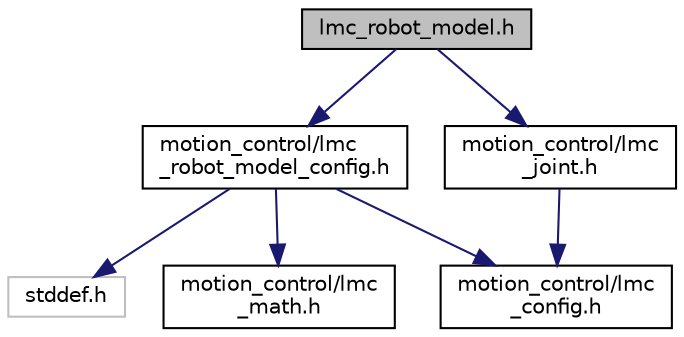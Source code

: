 digraph "lmc_robot_model.h"
{
  edge [fontname="Helvetica",fontsize="10",labelfontname="Helvetica",labelfontsize="10"];
  node [fontname="Helvetica",fontsize="10",shape=record];
  Node1 [label="lmc_robot_model.h",height=0.2,width=0.4,color="black", fillcolor="grey75", style="filled", fontcolor="black"];
  Node1 -> Node2 [color="midnightblue",fontsize="10",style="solid",fontname="Helvetica"];
  Node2 [label="motion_control/lmc\l_robot_model_config.h",height=0.2,width=0.4,color="black", fillcolor="white", style="filled",URL="$lmc__robot__model__config_8h.html",tooltip="Robot model config related data structures. "];
  Node2 -> Node3 [color="midnightblue",fontsize="10",style="solid",fontname="Helvetica"];
  Node3 [label="stddef.h",height=0.2,width=0.4,color="grey75", fillcolor="white", style="filled"];
  Node2 -> Node4 [color="midnightblue",fontsize="10",style="solid",fontname="Helvetica"];
  Node4 [label="motion_control/lmc\l_config.h",height=0.2,width=0.4,color="black", fillcolor="white", style="filled",URL="$lmc__config_8h.html",tooltip="Global configuration macro. "];
  Node2 -> Node5 [color="midnightblue",fontsize="10",style="solid",fontname="Helvetica"];
  Node5 [label="motion_control/lmc\l_math.h",height=0.2,width=0.4,color="black", fillcolor="white", style="filled",URL="$lmc__math_8h.html",tooltip="Basic math data structure definitions and functions. "];
  Node1 -> Node6 [color="midnightblue",fontsize="10",style="solid",fontname="Helvetica"];
  Node6 [label="motion_control/lmc\l_joint.h",height=0.2,width=0.4,color="black", fillcolor="white", style="filled",URL="$lmc__joint_8h.html",tooltip="Joint related data structure. "];
  Node6 -> Node4 [color="midnightblue",fontsize="10",style="solid",fontname="Helvetica"];
}

